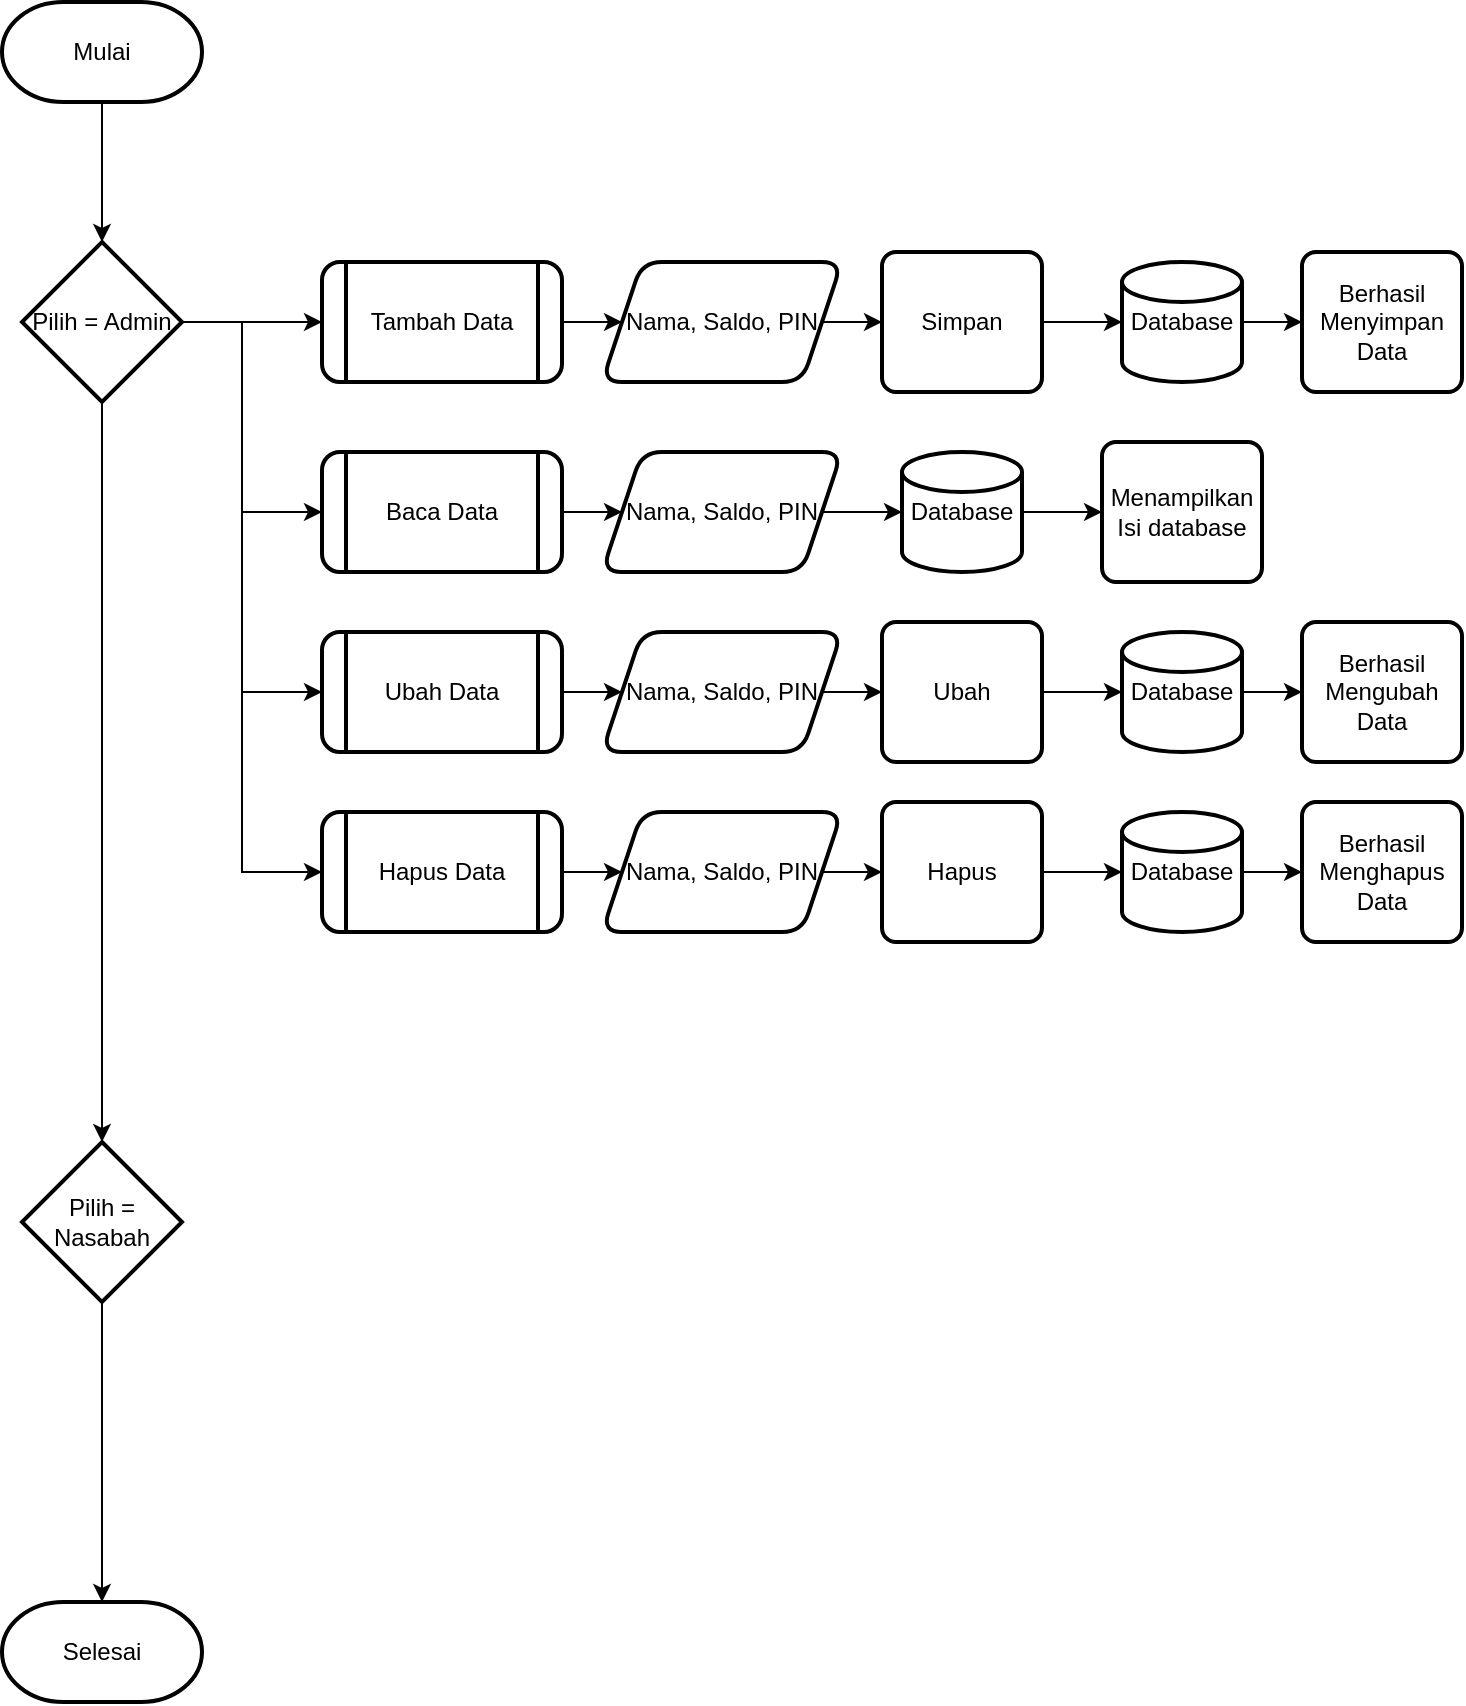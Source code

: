 <mxfile version="22.0.8" type="github">
  <diagram id="C5RBs43oDa-KdzZeNtuy" name="Page-1">
    <mxGraphModel dx="1193" dy="531" grid="1" gridSize="10" guides="1" tooltips="1" connect="1" arrows="1" fold="1" page="1" pageScale="1" pageWidth="827" pageHeight="1169" math="0" shadow="0">
      <root>
        <mxCell id="WIyWlLk6GJQsqaUBKTNV-0" />
        <mxCell id="WIyWlLk6GJQsqaUBKTNV-1" parent="WIyWlLk6GJQsqaUBKTNV-0" />
        <mxCell id="__ayeiybQwEucT607R1I-1" value="" style="edgeStyle=orthogonalEdgeStyle;rounded=0;orthogonalLoop=1;jettySize=auto;html=1;" edge="1" parent="WIyWlLk6GJQsqaUBKTNV-1" source="WIyWlLk6GJQsqaUBKTNV-3" target="__ayeiybQwEucT607R1I-0">
          <mxGeometry relative="1" as="geometry" />
        </mxCell>
        <mxCell id="WIyWlLk6GJQsqaUBKTNV-3" value="Mulai" style="rounded=1;whiteSpace=wrap;html=1;fontSize=12;glass=0;strokeWidth=2;shadow=0;shape=mxgraph.flowchart.terminator;" parent="WIyWlLk6GJQsqaUBKTNV-1" vertex="1">
          <mxGeometry x="40" y="40" width="100" height="50" as="geometry" />
        </mxCell>
        <mxCell id="__ayeiybQwEucT607R1I-3" value="" style="edgeStyle=orthogonalEdgeStyle;rounded=0;orthogonalLoop=1;jettySize=auto;html=1;" edge="1" parent="WIyWlLk6GJQsqaUBKTNV-1" source="__ayeiybQwEucT607R1I-0" target="__ayeiybQwEucT607R1I-2">
          <mxGeometry relative="1" as="geometry" />
        </mxCell>
        <mxCell id="__ayeiybQwEucT607R1I-0" value="Pilih = Admin" style="whiteSpace=wrap;html=1;rounded=1;glass=0;strokeWidth=2;shadow=0;shape=mxgraph.flowchart.decision;" vertex="1" parent="WIyWlLk6GJQsqaUBKTNV-1">
          <mxGeometry x="50" y="160" width="80" height="80" as="geometry" />
        </mxCell>
        <mxCell id="__ayeiybQwEucT607R1I-7" value="" style="edgeStyle=orthogonalEdgeStyle;rounded=0;orthogonalLoop=1;jettySize=auto;html=1;" edge="1" parent="WIyWlLk6GJQsqaUBKTNV-1" source="__ayeiybQwEucT607R1I-2" target="__ayeiybQwEucT607R1I-6">
          <mxGeometry relative="1" as="geometry" />
        </mxCell>
        <mxCell id="__ayeiybQwEucT607R1I-2" value="Pilih = Nasabah" style="whiteSpace=wrap;html=1;rounded=1;glass=0;strokeWidth=2;shadow=0;shape=mxgraph.flowchart.decision;" vertex="1" parent="WIyWlLk6GJQsqaUBKTNV-1">
          <mxGeometry x="50" y="610" width="80" height="80" as="geometry" />
        </mxCell>
        <mxCell id="__ayeiybQwEucT607R1I-6" value="Selesai" style="rounded=1;whiteSpace=wrap;html=1;fontSize=12;glass=0;strokeWidth=2;shadow=0;shape=mxgraph.flowchart.terminator;" vertex="1" parent="WIyWlLk6GJQsqaUBKTNV-1">
          <mxGeometry x="40" y="840" width="100" height="50" as="geometry" />
        </mxCell>
        <mxCell id="__ayeiybQwEucT607R1I-11" value="" style="edgeStyle=orthogonalEdgeStyle;rounded=0;orthogonalLoop=1;jettySize=auto;html=1;" edge="1" parent="WIyWlLk6GJQsqaUBKTNV-1" source="__ayeiybQwEucT607R1I-8" target="__ayeiybQwEucT607R1I-10">
          <mxGeometry relative="1" as="geometry" />
        </mxCell>
        <mxCell id="__ayeiybQwEucT607R1I-8" value="Tambah Data" style="shape=process;whiteSpace=wrap;html=1;backgroundOutline=1;rounded=1;glass=0;strokeWidth=2;shadow=0;" vertex="1" parent="WIyWlLk6GJQsqaUBKTNV-1">
          <mxGeometry x="200" y="170" width="120" height="60" as="geometry" />
        </mxCell>
        <mxCell id="__ayeiybQwEucT607R1I-15" value="" style="edgeStyle=orthogonalEdgeStyle;rounded=0;orthogonalLoop=1;jettySize=auto;html=1;" edge="1" parent="WIyWlLk6GJQsqaUBKTNV-1" source="__ayeiybQwEucT607R1I-10" target="__ayeiybQwEucT607R1I-14">
          <mxGeometry relative="1" as="geometry" />
        </mxCell>
        <mxCell id="__ayeiybQwEucT607R1I-10" value="Nama, Saldo, PIN" style="shape=parallelogram;perimeter=parallelogramPerimeter;whiteSpace=wrap;html=1;fixedSize=1;rounded=1;glass=0;strokeWidth=2;shadow=0;" vertex="1" parent="WIyWlLk6GJQsqaUBKTNV-1">
          <mxGeometry x="340" y="170" width="120" height="60" as="geometry" />
        </mxCell>
        <mxCell id="__ayeiybQwEucT607R1I-17" value="" style="edgeStyle=orthogonalEdgeStyle;rounded=0;orthogonalLoop=1;jettySize=auto;html=1;" edge="1" parent="WIyWlLk6GJQsqaUBKTNV-1" source="__ayeiybQwEucT607R1I-14" target="__ayeiybQwEucT607R1I-16">
          <mxGeometry relative="1" as="geometry" />
        </mxCell>
        <mxCell id="__ayeiybQwEucT607R1I-14" value="Simpan" style="rounded=1;whiteSpace=wrap;html=1;absoluteArcSize=1;arcSize=14;strokeWidth=2;" vertex="1" parent="WIyWlLk6GJQsqaUBKTNV-1">
          <mxGeometry x="480" y="165" width="80" height="70" as="geometry" />
        </mxCell>
        <mxCell id="__ayeiybQwEucT607R1I-67" value="" style="edgeStyle=orthogonalEdgeStyle;rounded=0;orthogonalLoop=1;jettySize=auto;html=1;" edge="1" parent="WIyWlLk6GJQsqaUBKTNV-1" source="__ayeiybQwEucT607R1I-16" target="__ayeiybQwEucT607R1I-19">
          <mxGeometry relative="1" as="geometry" />
        </mxCell>
        <mxCell id="__ayeiybQwEucT607R1I-16" value="Database" style="strokeWidth=2;html=1;shape=mxgraph.flowchart.database;whiteSpace=wrap;" vertex="1" parent="WIyWlLk6GJQsqaUBKTNV-1">
          <mxGeometry x="600" y="170" width="60" height="60" as="geometry" />
        </mxCell>
        <mxCell id="__ayeiybQwEucT607R1I-19" value="Berhasil Menyimpan Data" style="rounded=1;whiteSpace=wrap;html=1;absoluteArcSize=1;arcSize=14;strokeWidth=2;" vertex="1" parent="WIyWlLk6GJQsqaUBKTNV-1">
          <mxGeometry x="690" y="165" width="80" height="70" as="geometry" />
        </mxCell>
        <mxCell id="__ayeiybQwEucT607R1I-21" value="" style="edgeStyle=orthogonalEdgeStyle;rounded=0;orthogonalLoop=1;jettySize=auto;html=1;" edge="1" parent="WIyWlLk6GJQsqaUBKTNV-1" source="__ayeiybQwEucT607R1I-22" target="__ayeiybQwEucT607R1I-24">
          <mxGeometry relative="1" as="geometry" />
        </mxCell>
        <mxCell id="__ayeiybQwEucT607R1I-22" value="Baca Data" style="shape=process;whiteSpace=wrap;html=1;backgroundOutline=1;rounded=1;glass=0;strokeWidth=2;shadow=0;" vertex="1" parent="WIyWlLk6GJQsqaUBKTNV-1">
          <mxGeometry x="200" y="265" width="120" height="60" as="geometry" />
        </mxCell>
        <mxCell id="__ayeiybQwEucT607R1I-66" value="" style="edgeStyle=orthogonalEdgeStyle;rounded=0;orthogonalLoop=1;jettySize=auto;html=1;" edge="1" parent="WIyWlLk6GJQsqaUBKTNV-1" source="__ayeiybQwEucT607R1I-24" target="__ayeiybQwEucT607R1I-27">
          <mxGeometry relative="1" as="geometry" />
        </mxCell>
        <mxCell id="__ayeiybQwEucT607R1I-24" value="Nama, Saldo, PIN" style="shape=parallelogram;perimeter=parallelogramPerimeter;whiteSpace=wrap;html=1;fixedSize=1;rounded=1;glass=0;strokeWidth=2;shadow=0;" vertex="1" parent="WIyWlLk6GJQsqaUBKTNV-1">
          <mxGeometry x="340" y="265" width="120" height="60" as="geometry" />
        </mxCell>
        <mxCell id="__ayeiybQwEucT607R1I-70" value="" style="edgeStyle=orthogonalEdgeStyle;rounded=0;orthogonalLoop=1;jettySize=auto;html=1;" edge="1" parent="WIyWlLk6GJQsqaUBKTNV-1" source="__ayeiybQwEucT607R1I-27" target="__ayeiybQwEucT607R1I-28">
          <mxGeometry relative="1" as="geometry" />
        </mxCell>
        <mxCell id="__ayeiybQwEucT607R1I-27" value="Database" style="strokeWidth=2;html=1;shape=mxgraph.flowchart.database;whiteSpace=wrap;" vertex="1" parent="WIyWlLk6GJQsqaUBKTNV-1">
          <mxGeometry x="490" y="265" width="60" height="60" as="geometry" />
        </mxCell>
        <mxCell id="__ayeiybQwEucT607R1I-28" value="Menampilkan Isi database" style="rounded=1;whiteSpace=wrap;html=1;absoluteArcSize=1;arcSize=14;strokeWidth=2;" vertex="1" parent="WIyWlLk6GJQsqaUBKTNV-1">
          <mxGeometry x="590" y="260" width="80" height="70" as="geometry" />
        </mxCell>
        <mxCell id="__ayeiybQwEucT607R1I-45" value="" style="edgeStyle=orthogonalEdgeStyle;rounded=0;orthogonalLoop=1;jettySize=auto;html=1;" edge="1" parent="WIyWlLk6GJQsqaUBKTNV-1" source="__ayeiybQwEucT607R1I-46" target="__ayeiybQwEucT607R1I-48">
          <mxGeometry relative="1" as="geometry" />
        </mxCell>
        <mxCell id="__ayeiybQwEucT607R1I-46" value="Ubah Data" style="shape=process;whiteSpace=wrap;html=1;backgroundOutline=1;rounded=1;glass=0;strokeWidth=2;shadow=0;" vertex="1" parent="WIyWlLk6GJQsqaUBKTNV-1">
          <mxGeometry x="200" y="355" width="120" height="60" as="geometry" />
        </mxCell>
        <mxCell id="__ayeiybQwEucT607R1I-47" value="" style="edgeStyle=orthogonalEdgeStyle;rounded=0;orthogonalLoop=1;jettySize=auto;html=1;" edge="1" parent="WIyWlLk6GJQsqaUBKTNV-1" source="__ayeiybQwEucT607R1I-48" target="__ayeiybQwEucT607R1I-50">
          <mxGeometry relative="1" as="geometry" />
        </mxCell>
        <mxCell id="__ayeiybQwEucT607R1I-48" value="Nama, Saldo, PIN" style="shape=parallelogram;perimeter=parallelogramPerimeter;whiteSpace=wrap;html=1;fixedSize=1;rounded=1;glass=0;strokeWidth=2;shadow=0;" vertex="1" parent="WIyWlLk6GJQsqaUBKTNV-1">
          <mxGeometry x="340" y="355" width="120" height="60" as="geometry" />
        </mxCell>
        <mxCell id="__ayeiybQwEucT607R1I-49" value="" style="edgeStyle=orthogonalEdgeStyle;rounded=0;orthogonalLoop=1;jettySize=auto;html=1;" edge="1" parent="WIyWlLk6GJQsqaUBKTNV-1" source="__ayeiybQwEucT607R1I-50" target="__ayeiybQwEucT607R1I-51">
          <mxGeometry relative="1" as="geometry" />
        </mxCell>
        <mxCell id="__ayeiybQwEucT607R1I-50" value="Ubah" style="rounded=1;whiteSpace=wrap;html=1;absoluteArcSize=1;arcSize=14;strokeWidth=2;" vertex="1" parent="WIyWlLk6GJQsqaUBKTNV-1">
          <mxGeometry x="480" y="350" width="80" height="70" as="geometry" />
        </mxCell>
        <mxCell id="__ayeiybQwEucT607R1I-68" value="" style="edgeStyle=orthogonalEdgeStyle;rounded=0;orthogonalLoop=1;jettySize=auto;html=1;" edge="1" parent="WIyWlLk6GJQsqaUBKTNV-1" source="__ayeiybQwEucT607R1I-51" target="__ayeiybQwEucT607R1I-52">
          <mxGeometry relative="1" as="geometry" />
        </mxCell>
        <mxCell id="__ayeiybQwEucT607R1I-51" value="Database" style="strokeWidth=2;html=1;shape=mxgraph.flowchart.database;whiteSpace=wrap;" vertex="1" parent="WIyWlLk6GJQsqaUBKTNV-1">
          <mxGeometry x="600" y="355" width="60" height="60" as="geometry" />
        </mxCell>
        <mxCell id="__ayeiybQwEucT607R1I-52" value="Berhasil Mengubah Data" style="rounded=1;whiteSpace=wrap;html=1;absoluteArcSize=1;arcSize=14;strokeWidth=2;" vertex="1" parent="WIyWlLk6GJQsqaUBKTNV-1">
          <mxGeometry x="690" y="350" width="80" height="70" as="geometry" />
        </mxCell>
        <mxCell id="__ayeiybQwEucT607R1I-53" value="" style="edgeStyle=orthogonalEdgeStyle;rounded=0;orthogonalLoop=1;jettySize=auto;html=1;" edge="1" parent="WIyWlLk6GJQsqaUBKTNV-1" source="__ayeiybQwEucT607R1I-54" target="__ayeiybQwEucT607R1I-56">
          <mxGeometry relative="1" as="geometry" />
        </mxCell>
        <mxCell id="__ayeiybQwEucT607R1I-54" value="Hapus Data" style="shape=process;whiteSpace=wrap;html=1;backgroundOutline=1;rounded=1;glass=0;strokeWidth=2;shadow=0;" vertex="1" parent="WIyWlLk6GJQsqaUBKTNV-1">
          <mxGeometry x="200" y="445" width="120" height="60" as="geometry" />
        </mxCell>
        <mxCell id="__ayeiybQwEucT607R1I-55" value="" style="edgeStyle=orthogonalEdgeStyle;rounded=0;orthogonalLoop=1;jettySize=auto;html=1;" edge="1" parent="WIyWlLk6GJQsqaUBKTNV-1" source="__ayeiybQwEucT607R1I-56" target="__ayeiybQwEucT607R1I-58">
          <mxGeometry relative="1" as="geometry" />
        </mxCell>
        <mxCell id="__ayeiybQwEucT607R1I-56" value="Nama, Saldo, PIN" style="shape=parallelogram;perimeter=parallelogramPerimeter;whiteSpace=wrap;html=1;fixedSize=1;rounded=1;glass=0;strokeWidth=2;shadow=0;" vertex="1" parent="WIyWlLk6GJQsqaUBKTNV-1">
          <mxGeometry x="340" y="445" width="120" height="60" as="geometry" />
        </mxCell>
        <mxCell id="__ayeiybQwEucT607R1I-57" value="" style="edgeStyle=orthogonalEdgeStyle;rounded=0;orthogonalLoop=1;jettySize=auto;html=1;" edge="1" parent="WIyWlLk6GJQsqaUBKTNV-1" source="__ayeiybQwEucT607R1I-58" target="__ayeiybQwEucT607R1I-59">
          <mxGeometry relative="1" as="geometry" />
        </mxCell>
        <mxCell id="__ayeiybQwEucT607R1I-58" value="Hapus" style="rounded=1;whiteSpace=wrap;html=1;absoluteArcSize=1;arcSize=14;strokeWidth=2;" vertex="1" parent="WIyWlLk6GJQsqaUBKTNV-1">
          <mxGeometry x="480" y="440" width="80" height="70" as="geometry" />
        </mxCell>
        <mxCell id="__ayeiybQwEucT607R1I-69" value="" style="edgeStyle=orthogonalEdgeStyle;rounded=0;orthogonalLoop=1;jettySize=auto;html=1;" edge="1" parent="WIyWlLk6GJQsqaUBKTNV-1" source="__ayeiybQwEucT607R1I-59" target="__ayeiybQwEucT607R1I-60">
          <mxGeometry relative="1" as="geometry" />
        </mxCell>
        <mxCell id="__ayeiybQwEucT607R1I-59" value="Database" style="strokeWidth=2;html=1;shape=mxgraph.flowchart.database;whiteSpace=wrap;" vertex="1" parent="WIyWlLk6GJQsqaUBKTNV-1">
          <mxGeometry x="600" y="445" width="60" height="60" as="geometry" />
        </mxCell>
        <mxCell id="__ayeiybQwEucT607R1I-60" value="Berhasil Menghapus Data" style="rounded=1;whiteSpace=wrap;html=1;absoluteArcSize=1;arcSize=14;strokeWidth=2;" vertex="1" parent="WIyWlLk6GJQsqaUBKTNV-1">
          <mxGeometry x="690" y="440" width="80" height="70" as="geometry" />
        </mxCell>
        <mxCell id="__ayeiybQwEucT607R1I-61" value="" style="endArrow=classic;html=1;rounded=0;entryX=0;entryY=0.5;entryDx=0;entryDy=0;" edge="1" parent="WIyWlLk6GJQsqaUBKTNV-1" target="__ayeiybQwEucT607R1I-54">
          <mxGeometry width="50" height="50" relative="1" as="geometry">
            <mxPoint x="160" y="200" as="sourcePoint" />
            <mxPoint x="160" y="490" as="targetPoint" />
            <Array as="points">
              <mxPoint x="160" y="340" />
              <mxPoint x="160" y="475" />
            </Array>
          </mxGeometry>
        </mxCell>
        <mxCell id="__ayeiybQwEucT607R1I-62" value="" style="endArrow=classic;html=1;rounded=0;entryX=0;entryY=0.5;entryDx=0;entryDy=0;" edge="1" parent="WIyWlLk6GJQsqaUBKTNV-1" target="__ayeiybQwEucT607R1I-46">
          <mxGeometry width="50" height="50" relative="1" as="geometry">
            <mxPoint x="160" y="385" as="sourcePoint" />
            <mxPoint x="150" y="340" as="targetPoint" />
          </mxGeometry>
        </mxCell>
        <mxCell id="__ayeiybQwEucT607R1I-63" value="" style="endArrow=classic;html=1;rounded=0;entryX=0;entryY=0.5;entryDx=0;entryDy=0;" edge="1" parent="WIyWlLk6GJQsqaUBKTNV-1" target="__ayeiybQwEucT607R1I-22">
          <mxGeometry width="50" height="50" relative="1" as="geometry">
            <mxPoint x="160" y="295" as="sourcePoint" />
            <mxPoint x="200" y="290" as="targetPoint" />
          </mxGeometry>
        </mxCell>
        <mxCell id="__ayeiybQwEucT607R1I-64" value="" style="endArrow=classic;html=1;rounded=0;entryX=0;entryY=0.5;entryDx=0;entryDy=0;exitX=1;exitY=0.5;exitDx=0;exitDy=0;exitPerimeter=0;" edge="1" parent="WIyWlLk6GJQsqaUBKTNV-1" source="__ayeiybQwEucT607R1I-0" target="__ayeiybQwEucT607R1I-8">
          <mxGeometry width="50" height="50" relative="1" as="geometry">
            <mxPoint x="110" y="270" as="sourcePoint" />
            <mxPoint x="160" y="220" as="targetPoint" />
          </mxGeometry>
        </mxCell>
      </root>
    </mxGraphModel>
  </diagram>
</mxfile>
